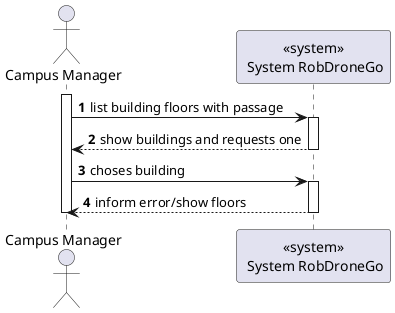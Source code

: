 @startuml
autonumber

actor "Campus Manager" as usr

participant "<<system>>\n System RobDroneGo" as sys

activate usr
    usr -> sys : list building floors with passage
    activate sys
        sys --> usr : show buildings and requests one
    deactivate sys

    usr -> sys : choses building
    activate sys
        sys --> usr : inform error/show floors
    deactivate sys
deactivate usr

@enduml
